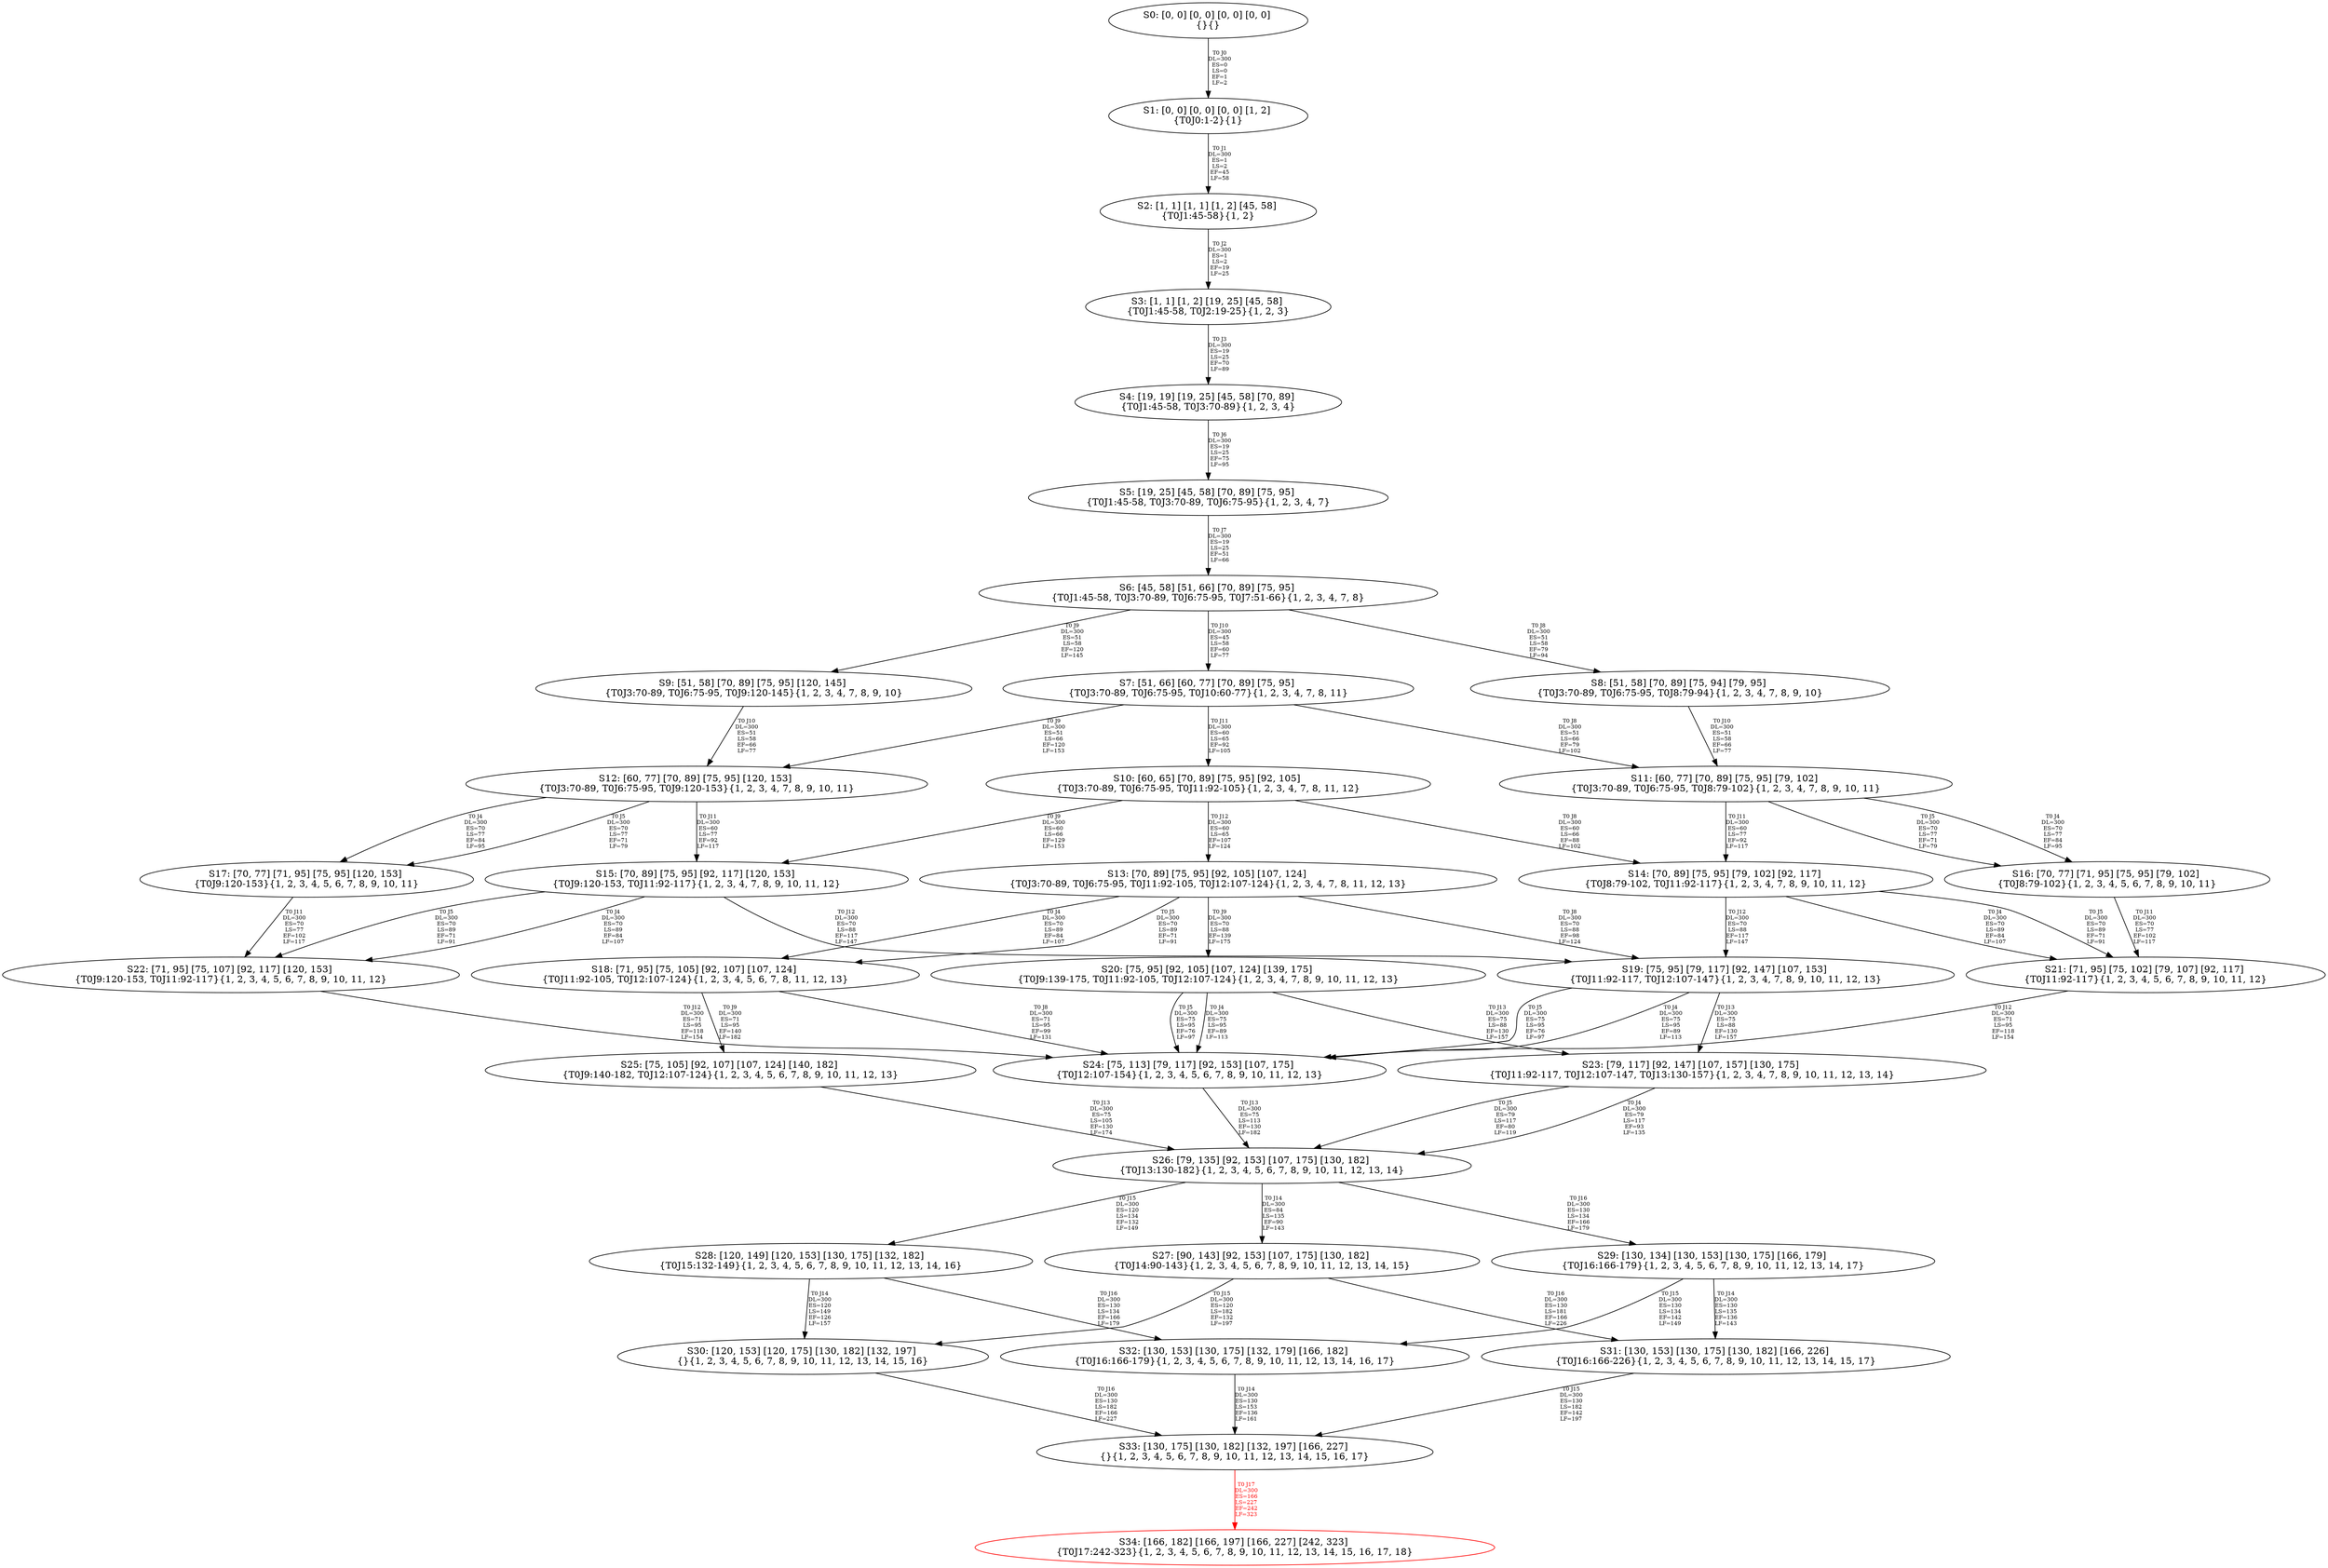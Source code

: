 digraph {
	S0[label="S0: [0, 0] [0, 0] [0, 0] [0, 0] \n{}{}"];
	S1[label="S1: [0, 0] [0, 0] [0, 0] [1, 2] \n{T0J0:1-2}{1}"];
	S2[label="S2: [1, 1] [1, 1] [1, 2] [45, 58] \n{T0J1:45-58}{1, 2}"];
	S3[label="S3: [1, 1] [1, 2] [19, 25] [45, 58] \n{T0J1:45-58, T0J2:19-25}{1, 2, 3}"];
	S4[label="S4: [19, 19] [19, 25] [45, 58] [70, 89] \n{T0J1:45-58, T0J3:70-89}{1, 2, 3, 4}"];
	S5[label="S5: [19, 25] [45, 58] [70, 89] [75, 95] \n{T0J1:45-58, T0J3:70-89, T0J6:75-95}{1, 2, 3, 4, 7}"];
	S6[label="S6: [45, 58] [51, 66] [70, 89] [75, 95] \n{T0J1:45-58, T0J3:70-89, T0J6:75-95, T0J7:51-66}{1, 2, 3, 4, 7, 8}"];
	S7[label="S7: [51, 66] [60, 77] [70, 89] [75, 95] \n{T0J3:70-89, T0J6:75-95, T0J10:60-77}{1, 2, 3, 4, 7, 8, 11}"];
	S8[label="S8: [51, 58] [70, 89] [75, 94] [79, 95] \n{T0J3:70-89, T0J6:75-95, T0J8:79-94}{1, 2, 3, 4, 7, 8, 9, 10}"];
	S9[label="S9: [51, 58] [70, 89] [75, 95] [120, 145] \n{T0J3:70-89, T0J6:75-95, T0J9:120-145}{1, 2, 3, 4, 7, 8, 9, 10}"];
	S10[label="S10: [60, 65] [70, 89] [75, 95] [92, 105] \n{T0J3:70-89, T0J6:75-95, T0J11:92-105}{1, 2, 3, 4, 7, 8, 11, 12}"];
	S11[label="S11: [60, 77] [70, 89] [75, 95] [79, 102] \n{T0J3:70-89, T0J6:75-95, T0J8:79-102}{1, 2, 3, 4, 7, 8, 9, 10, 11}"];
	S12[label="S12: [60, 77] [70, 89] [75, 95] [120, 153] \n{T0J3:70-89, T0J6:75-95, T0J9:120-153}{1, 2, 3, 4, 7, 8, 9, 10, 11}"];
	S13[label="S13: [70, 89] [75, 95] [92, 105] [107, 124] \n{T0J3:70-89, T0J6:75-95, T0J11:92-105, T0J12:107-124}{1, 2, 3, 4, 7, 8, 11, 12, 13}"];
	S14[label="S14: [70, 89] [75, 95] [79, 102] [92, 117] \n{T0J8:79-102, T0J11:92-117}{1, 2, 3, 4, 7, 8, 9, 10, 11, 12}"];
	S15[label="S15: [70, 89] [75, 95] [92, 117] [120, 153] \n{T0J9:120-153, T0J11:92-117}{1, 2, 3, 4, 7, 8, 9, 10, 11, 12}"];
	S16[label="S16: [70, 77] [71, 95] [75, 95] [79, 102] \n{T0J8:79-102}{1, 2, 3, 4, 5, 6, 7, 8, 9, 10, 11}"];
	S17[label="S17: [70, 77] [71, 95] [75, 95] [120, 153] \n{T0J9:120-153}{1, 2, 3, 4, 5, 6, 7, 8, 9, 10, 11}"];
	S18[label="S18: [71, 95] [75, 105] [92, 107] [107, 124] \n{T0J11:92-105, T0J12:107-124}{1, 2, 3, 4, 5, 6, 7, 8, 11, 12, 13}"];
	S19[label="S19: [75, 95] [79, 117] [92, 147] [107, 153] \n{T0J11:92-117, T0J12:107-147}{1, 2, 3, 4, 7, 8, 9, 10, 11, 12, 13}"];
	S20[label="S20: [75, 95] [92, 105] [107, 124] [139, 175] \n{T0J9:139-175, T0J11:92-105, T0J12:107-124}{1, 2, 3, 4, 7, 8, 9, 10, 11, 12, 13}"];
	S21[label="S21: [71, 95] [75, 102] [79, 107] [92, 117] \n{T0J11:92-117}{1, 2, 3, 4, 5, 6, 7, 8, 9, 10, 11, 12}"];
	S22[label="S22: [71, 95] [75, 107] [92, 117] [120, 153] \n{T0J9:120-153, T0J11:92-117}{1, 2, 3, 4, 5, 6, 7, 8, 9, 10, 11, 12}"];
	S23[label="S23: [79, 117] [92, 147] [107, 157] [130, 175] \n{T0J11:92-117, T0J12:107-147, T0J13:130-157}{1, 2, 3, 4, 7, 8, 9, 10, 11, 12, 13, 14}"];
	S24[label="S24: [75, 113] [79, 117] [92, 153] [107, 175] \n{T0J12:107-154}{1, 2, 3, 4, 5, 6, 7, 8, 9, 10, 11, 12, 13}"];
	S25[label="S25: [75, 105] [92, 107] [107, 124] [140, 182] \n{T0J9:140-182, T0J12:107-124}{1, 2, 3, 4, 5, 6, 7, 8, 9, 10, 11, 12, 13}"];
	S26[label="S26: [79, 135] [92, 153] [107, 175] [130, 182] \n{T0J13:130-182}{1, 2, 3, 4, 5, 6, 7, 8, 9, 10, 11, 12, 13, 14}"];
	S27[label="S27: [90, 143] [92, 153] [107, 175] [130, 182] \n{T0J14:90-143}{1, 2, 3, 4, 5, 6, 7, 8, 9, 10, 11, 12, 13, 14, 15}"];
	S28[label="S28: [120, 149] [120, 153] [130, 175] [132, 182] \n{T0J15:132-149}{1, 2, 3, 4, 5, 6, 7, 8, 9, 10, 11, 12, 13, 14, 16}"];
	S29[label="S29: [130, 134] [130, 153] [130, 175] [166, 179] \n{T0J16:166-179}{1, 2, 3, 4, 5, 6, 7, 8, 9, 10, 11, 12, 13, 14, 17}"];
	S30[label="S30: [120, 153] [120, 175] [130, 182] [132, 197] \n{}{1, 2, 3, 4, 5, 6, 7, 8, 9, 10, 11, 12, 13, 14, 15, 16}"];
	S31[label="S31: [130, 153] [130, 175] [130, 182] [166, 226] \n{T0J16:166-226}{1, 2, 3, 4, 5, 6, 7, 8, 9, 10, 11, 12, 13, 14, 15, 17}"];
	S32[label="S32: [130, 153] [130, 175] [132, 179] [166, 182] \n{T0J16:166-179}{1, 2, 3, 4, 5, 6, 7, 8, 9, 10, 11, 12, 13, 14, 16, 17}"];
	S33[label="S33: [130, 175] [130, 182] [132, 197] [166, 227] \n{}{1, 2, 3, 4, 5, 6, 7, 8, 9, 10, 11, 12, 13, 14, 15, 16, 17}"];
	S34[label="S34: [166, 182] [166, 197] [166, 227] [242, 323] \n{T0J17:242-323}{1, 2, 3, 4, 5, 6, 7, 8, 9, 10, 11, 12, 13, 14, 15, 16, 17, 18}"];
	S0 -> S1[label="T0 J0\nDL=300\nES=0\nLS=0\nEF=1\nLF=2",fontsize=8];
	S1 -> S2[label="T0 J1\nDL=300\nES=1\nLS=2\nEF=45\nLF=58",fontsize=8];
	S2 -> S3[label="T0 J2\nDL=300\nES=1\nLS=2\nEF=19\nLF=25",fontsize=8];
	S3 -> S4[label="T0 J3\nDL=300\nES=19\nLS=25\nEF=70\nLF=89",fontsize=8];
	S4 -> S5[label="T0 J6\nDL=300\nES=19\nLS=25\nEF=75\nLF=95",fontsize=8];
	S5 -> S6[label="T0 J7\nDL=300\nES=19\nLS=25\nEF=51\nLF=66",fontsize=8];
	S6 -> S8[label="T0 J8\nDL=300\nES=51\nLS=58\nEF=79\nLF=94",fontsize=8];
	S6 -> S9[label="T0 J9\nDL=300\nES=51\nLS=58\nEF=120\nLF=145",fontsize=8];
	S6 -> S7[label="T0 J10\nDL=300\nES=45\nLS=58\nEF=60\nLF=77",fontsize=8];
	S7 -> S11[label="T0 J8\nDL=300\nES=51\nLS=66\nEF=79\nLF=102",fontsize=8];
	S7 -> S12[label="T0 J9\nDL=300\nES=51\nLS=66\nEF=120\nLF=153",fontsize=8];
	S7 -> S10[label="T0 J11\nDL=300\nES=60\nLS=65\nEF=92\nLF=105",fontsize=8];
	S8 -> S11[label="T0 J10\nDL=300\nES=51\nLS=58\nEF=66\nLF=77",fontsize=8];
	S9 -> S12[label="T0 J10\nDL=300\nES=51\nLS=58\nEF=66\nLF=77",fontsize=8];
	S10 -> S14[label="T0 J8\nDL=300\nES=60\nLS=66\nEF=88\nLF=102",fontsize=8];
	S10 -> S15[label="T0 J9\nDL=300\nES=60\nLS=66\nEF=129\nLF=153",fontsize=8];
	S10 -> S13[label="T0 J12\nDL=300\nES=60\nLS=65\nEF=107\nLF=124",fontsize=8];
	S11 -> S16[label="T0 J4\nDL=300\nES=70\nLS=77\nEF=84\nLF=95",fontsize=8];
	S11 -> S16[label="T0 J5\nDL=300\nES=70\nLS=77\nEF=71\nLF=79",fontsize=8];
	S11 -> S14[label="T0 J11\nDL=300\nES=60\nLS=77\nEF=92\nLF=117",fontsize=8];
	S12 -> S17[label="T0 J4\nDL=300\nES=70\nLS=77\nEF=84\nLF=95",fontsize=8];
	S12 -> S17[label="T0 J5\nDL=300\nES=70\nLS=77\nEF=71\nLF=79",fontsize=8];
	S12 -> S15[label="T0 J11\nDL=300\nES=60\nLS=77\nEF=92\nLF=117",fontsize=8];
	S13 -> S18[label="T0 J4\nDL=300\nES=70\nLS=89\nEF=84\nLF=107",fontsize=8];
	S13 -> S18[label="T0 J5\nDL=300\nES=70\nLS=89\nEF=71\nLF=91",fontsize=8];
	S13 -> S19[label="T0 J8\nDL=300\nES=70\nLS=88\nEF=98\nLF=124",fontsize=8];
	S13 -> S20[label="T0 J9\nDL=300\nES=70\nLS=88\nEF=139\nLF=175",fontsize=8];
	S14 -> S21[label="T0 J4\nDL=300\nES=70\nLS=89\nEF=84\nLF=107",fontsize=8];
	S14 -> S21[label="T0 J5\nDL=300\nES=70\nLS=89\nEF=71\nLF=91",fontsize=8];
	S14 -> S19[label="T0 J12\nDL=300\nES=70\nLS=88\nEF=117\nLF=147",fontsize=8];
	S15 -> S22[label="T0 J4\nDL=300\nES=70\nLS=89\nEF=84\nLF=107",fontsize=8];
	S15 -> S22[label="T0 J5\nDL=300\nES=70\nLS=89\nEF=71\nLF=91",fontsize=8];
	S15 -> S19[label="T0 J12\nDL=300\nES=70\nLS=88\nEF=117\nLF=147",fontsize=8];
	S16 -> S21[label="T0 J11\nDL=300\nES=70\nLS=77\nEF=102\nLF=117",fontsize=8];
	S17 -> S22[label="T0 J11\nDL=300\nES=70\nLS=77\nEF=102\nLF=117",fontsize=8];
	S18 -> S24[label="T0 J8\nDL=300\nES=71\nLS=95\nEF=99\nLF=131",fontsize=8];
	S18 -> S25[label="T0 J9\nDL=300\nES=71\nLS=95\nEF=140\nLF=182",fontsize=8];
	S19 -> S24[label="T0 J4\nDL=300\nES=75\nLS=95\nEF=89\nLF=113",fontsize=8];
	S19 -> S24[label="T0 J5\nDL=300\nES=75\nLS=95\nEF=76\nLF=97",fontsize=8];
	S19 -> S23[label="T0 J13\nDL=300\nES=75\nLS=88\nEF=130\nLF=157",fontsize=8];
	S20 -> S24[label="T0 J4\nDL=300\nES=75\nLS=95\nEF=89\nLF=113",fontsize=8];
	S20 -> S24[label="T0 J5\nDL=300\nES=75\nLS=95\nEF=76\nLF=97",fontsize=8];
	S20 -> S23[label="T0 J13\nDL=300\nES=75\nLS=88\nEF=130\nLF=157",fontsize=8];
	S21 -> S24[label="T0 J12\nDL=300\nES=71\nLS=95\nEF=118\nLF=154",fontsize=8];
	S22 -> S24[label="T0 J12\nDL=300\nES=71\nLS=95\nEF=118\nLF=154",fontsize=8];
	S23 -> S26[label="T0 J4\nDL=300\nES=79\nLS=117\nEF=93\nLF=135",fontsize=8];
	S23 -> S26[label="T0 J5\nDL=300\nES=79\nLS=117\nEF=80\nLF=119",fontsize=8];
	S24 -> S26[label="T0 J13\nDL=300\nES=75\nLS=113\nEF=130\nLF=182",fontsize=8];
	S25 -> S26[label="T0 J13\nDL=300\nES=75\nLS=105\nEF=130\nLF=174",fontsize=8];
	S26 -> S27[label="T0 J14\nDL=300\nES=84\nLS=135\nEF=90\nLF=143",fontsize=8];
	S26 -> S28[label="T0 J15\nDL=300\nES=120\nLS=134\nEF=132\nLF=149",fontsize=8];
	S26 -> S29[label="T0 J16\nDL=300\nES=130\nLS=134\nEF=166\nLF=179",fontsize=8];
	S27 -> S30[label="T0 J15\nDL=300\nES=120\nLS=182\nEF=132\nLF=197",fontsize=8];
	S27 -> S31[label="T0 J16\nDL=300\nES=130\nLS=181\nEF=166\nLF=226",fontsize=8];
	S28 -> S30[label="T0 J14\nDL=300\nES=120\nLS=149\nEF=126\nLF=157",fontsize=8];
	S28 -> S32[label="T0 J16\nDL=300\nES=130\nLS=134\nEF=166\nLF=179",fontsize=8];
	S29 -> S31[label="T0 J14\nDL=300\nES=130\nLS=135\nEF=136\nLF=143",fontsize=8];
	S29 -> S32[label="T0 J15\nDL=300\nES=130\nLS=134\nEF=142\nLF=149",fontsize=8];
	S30 -> S33[label="T0 J16\nDL=300\nES=130\nLS=182\nEF=166\nLF=227",fontsize=8];
	S31 -> S33[label="T0 J15\nDL=300\nES=130\nLS=182\nEF=142\nLF=197",fontsize=8];
	S32 -> S33[label="T0 J14\nDL=300\nES=130\nLS=153\nEF=136\nLF=161",fontsize=8];
	S33 -> S34[label="T0 J17\nDL=300\nES=166\nLS=227\nEF=242\nLF=323",color=Red,fontcolor=Red,fontsize=8];
S34[color=Red];
}

